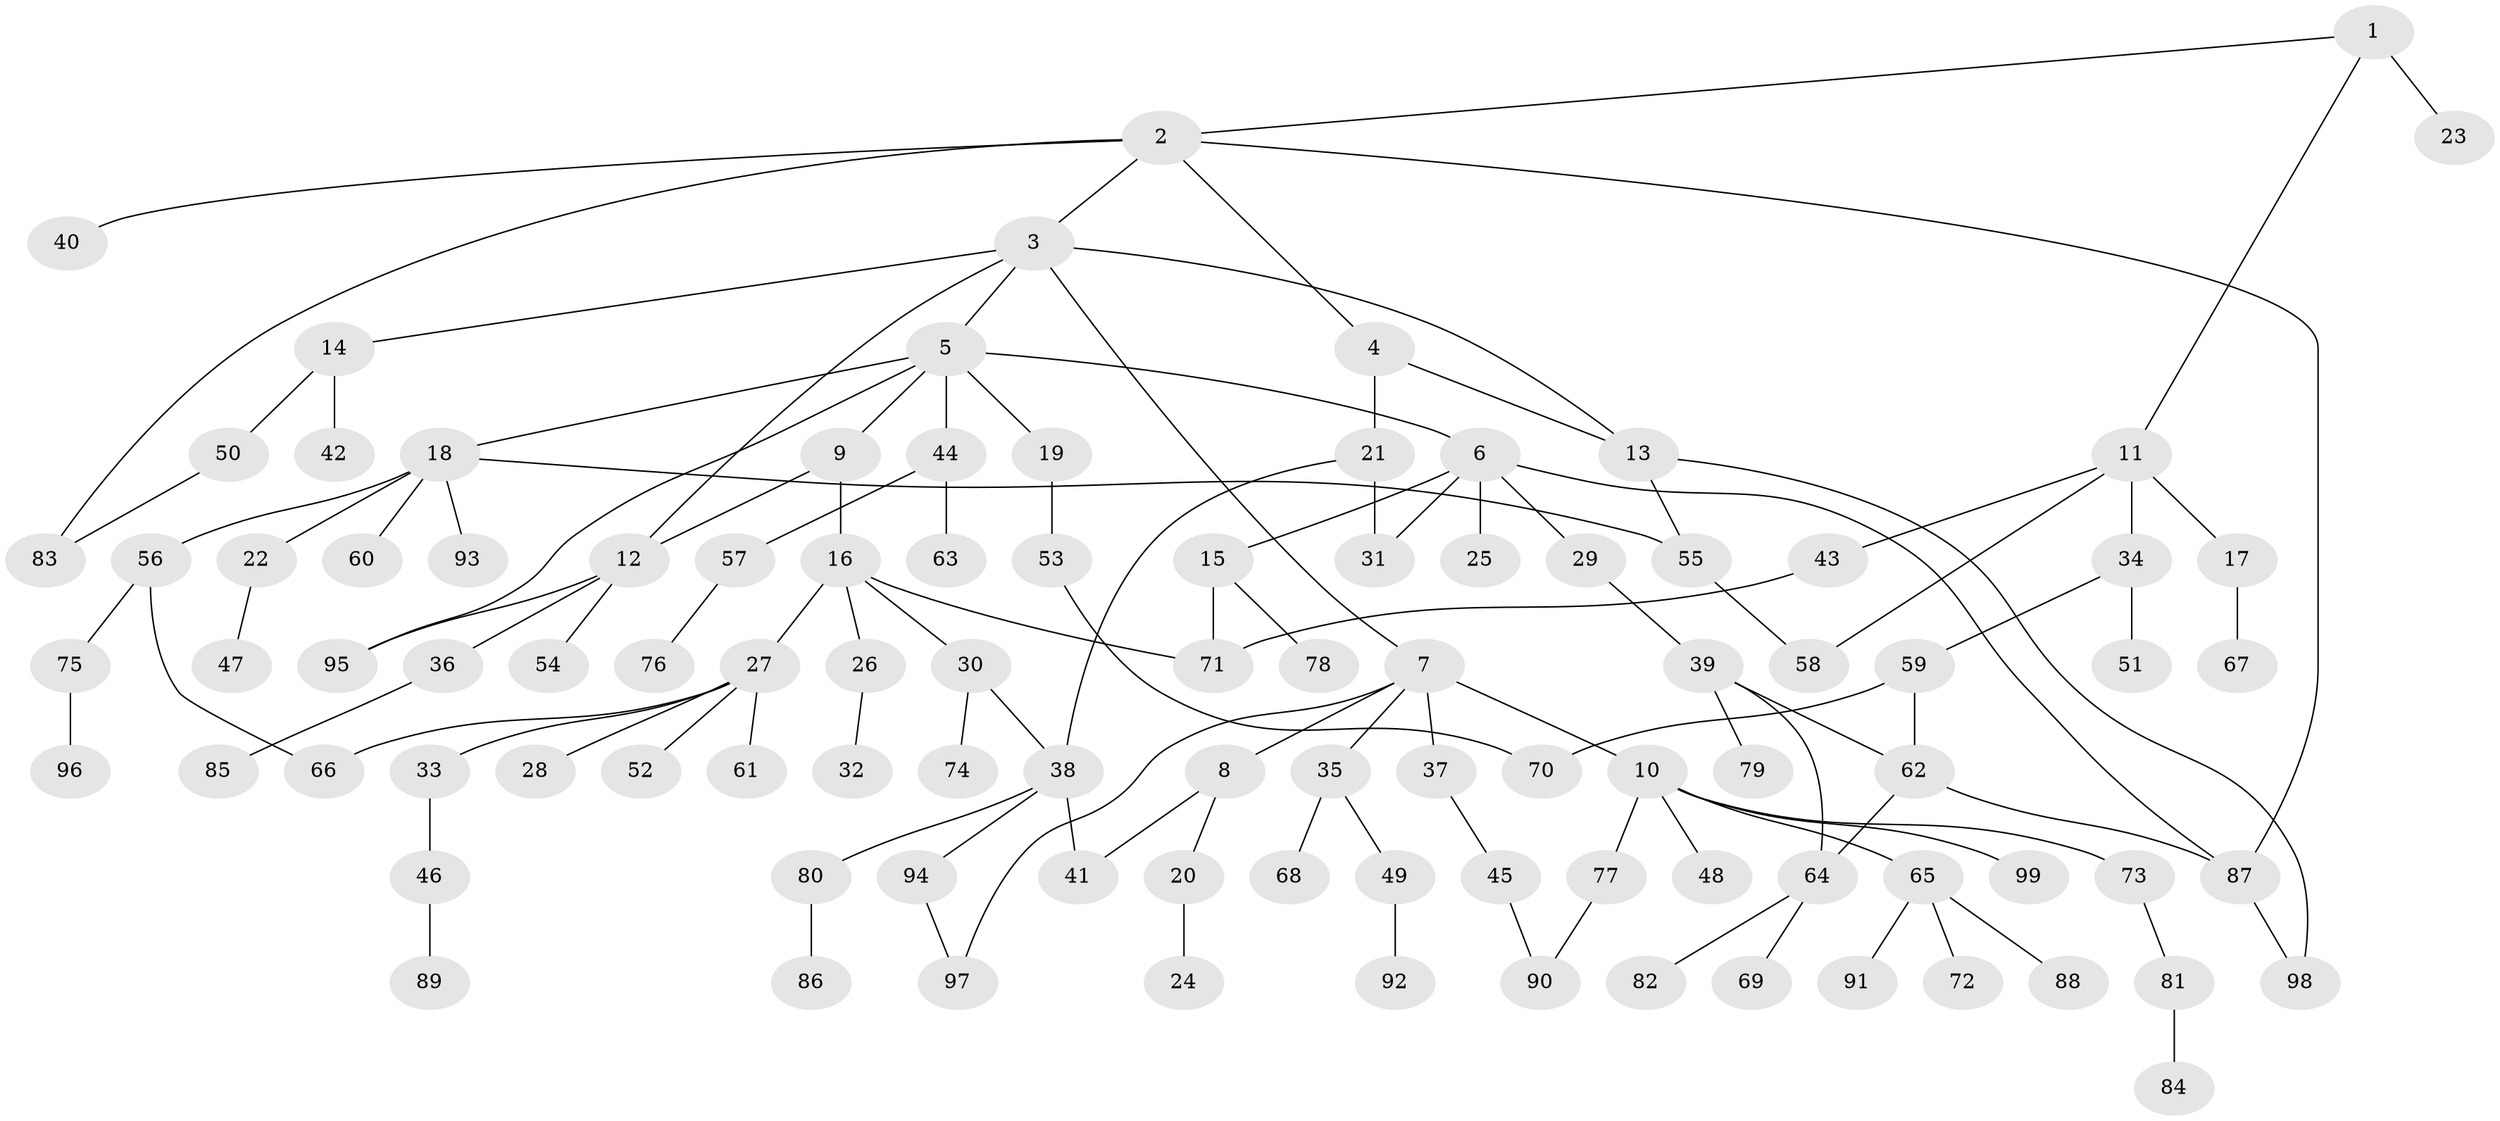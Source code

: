 // coarse degree distribution, {3: 0.15942028985507245, 6: 0.028985507246376812, 10: 0.014492753623188406, 8: 0.014492753623188406, 9: 0.014492753623188406, 5: 0.07246376811594203, 4: 0.043478260869565216, 2: 0.2898550724637681, 1: 0.36231884057971014}
// Generated by graph-tools (version 1.1) at 2025/17/03/04/25 18:17:09]
// undirected, 99 vertices, 118 edges
graph export_dot {
graph [start="1"]
  node [color=gray90,style=filled];
  1;
  2;
  3;
  4;
  5;
  6;
  7;
  8;
  9;
  10;
  11;
  12;
  13;
  14;
  15;
  16;
  17;
  18;
  19;
  20;
  21;
  22;
  23;
  24;
  25;
  26;
  27;
  28;
  29;
  30;
  31;
  32;
  33;
  34;
  35;
  36;
  37;
  38;
  39;
  40;
  41;
  42;
  43;
  44;
  45;
  46;
  47;
  48;
  49;
  50;
  51;
  52;
  53;
  54;
  55;
  56;
  57;
  58;
  59;
  60;
  61;
  62;
  63;
  64;
  65;
  66;
  67;
  68;
  69;
  70;
  71;
  72;
  73;
  74;
  75;
  76;
  77;
  78;
  79;
  80;
  81;
  82;
  83;
  84;
  85;
  86;
  87;
  88;
  89;
  90;
  91;
  92;
  93;
  94;
  95;
  96;
  97;
  98;
  99;
  1 -- 2;
  1 -- 11;
  1 -- 23;
  2 -- 3;
  2 -- 4;
  2 -- 40;
  2 -- 87;
  2 -- 83;
  3 -- 5;
  3 -- 7;
  3 -- 14;
  3 -- 13;
  3 -- 12;
  4 -- 13;
  4 -- 21;
  5 -- 6;
  5 -- 9;
  5 -- 18;
  5 -- 19;
  5 -- 44;
  5 -- 95;
  6 -- 15;
  6 -- 25;
  6 -- 29;
  6 -- 31;
  6 -- 87;
  7 -- 8;
  7 -- 10;
  7 -- 35;
  7 -- 37;
  7 -- 97;
  8 -- 20;
  8 -- 41;
  9 -- 12;
  9 -- 16;
  10 -- 48;
  10 -- 65;
  10 -- 73;
  10 -- 77;
  10 -- 99;
  11 -- 17;
  11 -- 34;
  11 -- 43;
  11 -- 58;
  12 -- 36;
  12 -- 54;
  12 -- 95;
  13 -- 98;
  13 -- 55;
  14 -- 42;
  14 -- 50;
  15 -- 71;
  15 -- 78;
  16 -- 26;
  16 -- 27;
  16 -- 30;
  16 -- 71;
  17 -- 67;
  18 -- 22;
  18 -- 55;
  18 -- 56;
  18 -- 60;
  18 -- 93;
  19 -- 53;
  20 -- 24;
  21 -- 31;
  21 -- 38;
  22 -- 47;
  26 -- 32;
  27 -- 28;
  27 -- 33;
  27 -- 52;
  27 -- 61;
  27 -- 66;
  29 -- 39;
  30 -- 38;
  30 -- 74;
  33 -- 46;
  34 -- 51;
  34 -- 59;
  35 -- 49;
  35 -- 68;
  36 -- 85;
  37 -- 45;
  38 -- 80;
  38 -- 94;
  38 -- 41;
  39 -- 79;
  39 -- 62;
  39 -- 64;
  43 -- 71;
  44 -- 57;
  44 -- 63;
  45 -- 90;
  46 -- 89;
  49 -- 92;
  50 -- 83;
  53 -- 70;
  55 -- 58;
  56 -- 66;
  56 -- 75;
  57 -- 76;
  59 -- 62;
  59 -- 70;
  62 -- 64;
  62 -- 87;
  64 -- 69;
  64 -- 82;
  65 -- 72;
  65 -- 88;
  65 -- 91;
  73 -- 81;
  75 -- 96;
  77 -- 90;
  80 -- 86;
  81 -- 84;
  87 -- 98;
  94 -- 97;
}
